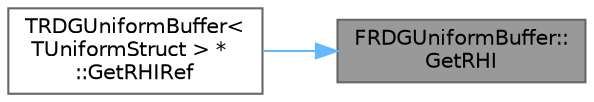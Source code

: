 digraph "FRDGUniformBuffer::GetRHI"
{
 // INTERACTIVE_SVG=YES
 // LATEX_PDF_SIZE
  bgcolor="transparent";
  edge [fontname=Helvetica,fontsize=10,labelfontname=Helvetica,labelfontsize=10];
  node [fontname=Helvetica,fontsize=10,shape=box,height=0.2,width=0.4];
  rankdir="RL";
  Node1 [id="Node000001",label="FRDGUniformBuffer::\lGetRHI",height=0.2,width=0.4,color="gray40", fillcolor="grey60", style="filled", fontcolor="black",tooltip="The following methods may only be called during pass execution."];
  Node1 -> Node2 [id="edge1_Node000001_Node000002",dir="back",color="steelblue1",style="solid",tooltip=" "];
  Node2 [id="Node000002",label="TRDGUniformBuffer\<\l TUniformStruct \> *\l::GetRHIRef",height=0.2,width=0.4,color="grey40", fillcolor="white", style="filled",URL="$de/d5b/classTRDGUniformBuffer.html#a867fe2b9c3533de1fa4fd305a4fc48c5",tooltip=" "];
}
